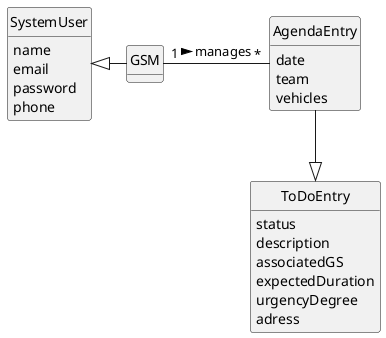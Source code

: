 \@startuml
skinparam monochrome true
skinparam packageStyle rectangle
skinparam shadowing false



skinparam classAttributeIconSize 0

hide circle
hide methods


class SystemUser {
    name
    email
    password
    phone

}
class GSM {

}

class AgendaEntry {
    date
    team
    vehicles
}

class ToDoEntry {
        status
        description
        associatedGS
        expectedDuration
        urgencyDegree
        adress


}

GSM "1" - "*" AgendaEntry : manages >
SystemUser <|- GSM
AgendaEntry --|> ToDoEntry


@enduml